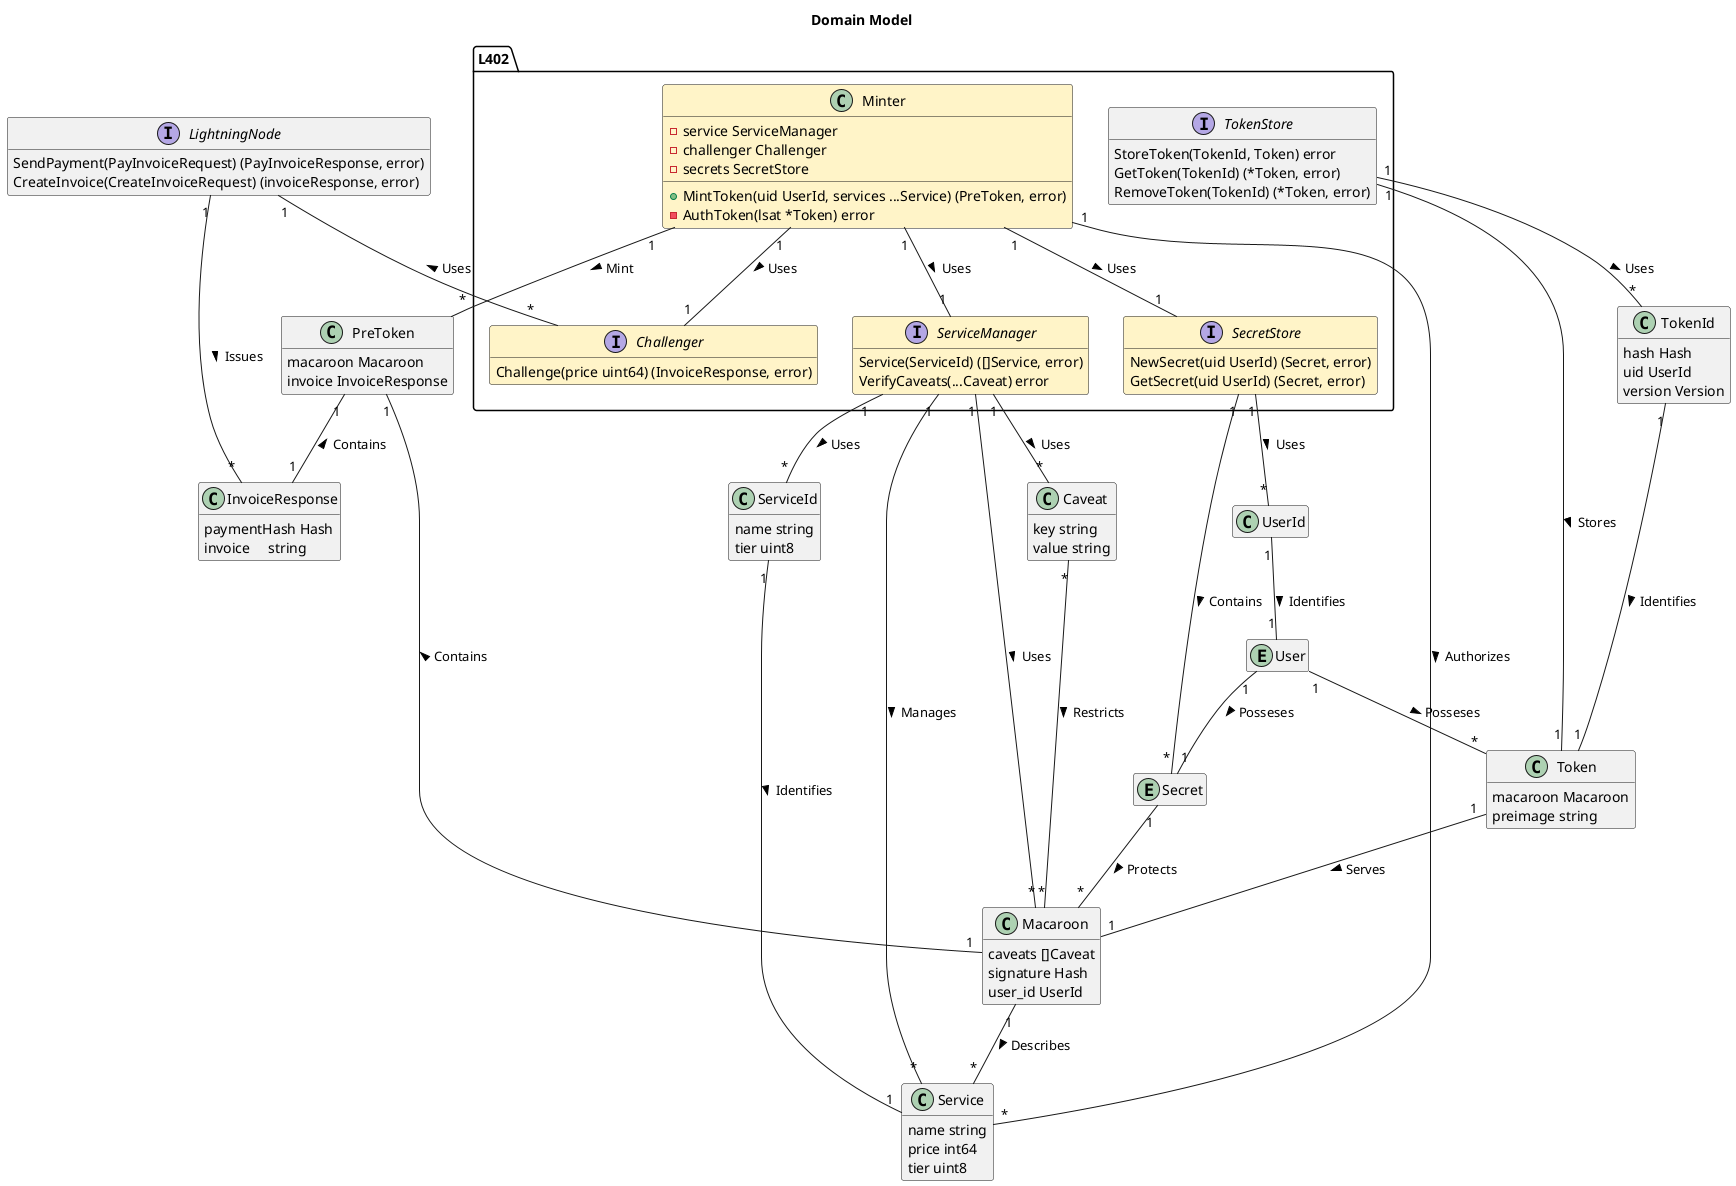 @startuml Domain Model
title Domain Model

skinparam class {
  BackgroundColor<<L402>> #FFF4C8
}

hide stereotype
hide empty members
  
class "UserId" as Uid

entity "Secret" as Sec

entity "User" as U

package L402 {
  interface "SecretStore" as SS <<L402>> {
	  NewSecret(uid UserId) (Secret, error)
	  GetSecret(uid UserId) (Secret, error)
  }
  
  interface "Challenger" as Ch <<L402>> {
	  Challenge(price uint64) (InvoiceResponse, error)
  }
  
  interface "ServiceManager" as SM <<L402>> {
    Service(ServiceId) ([]Service, error)
    VerifyCaveats(...Caveat) error
  }
  
  interface "TokenStore" as TS {
    StoreToken(TokenId, Token) error
    GetToken(TokenId) (*Token, error)
    RemoveToken(TokenId) (*Token, error)
  }
  
  class "Minter" as Mi <<L402>> {
    - service ServiceManager
    - challenger Challenger
    - secrets SecretStore
  }
  
  Mi : + MintToken(uid UserId, services ...Service) (PreToken, error)
  Mi : - AuthToken(lsat *Token) error
}


interface "LightningNode" as LN {
  SendPayment(PayInvoiceRequest) (PayInvoiceResponse, error)
  CreateInvoice(CreateInvoiceRequest) (invoiceResponse, error)
}
  
class "Token" as Token {
  macaroon Macaroon
  preimage string
}
    
class "PreToken" as pToken {
  macaroon Macaroon
  invoice InvoiceResponse
}
  
    
class "Macaroon" as Mac {
  caveats []Caveat
  signature Hash
  user_id UserId
}
  
class "TokenId" as Tid {
  hash Hash
  uid UserId
  version Version
}
  
class "Caveat" as Ca {
  key string
  value string
}

class "ServiceId" as SerId {
  name string
  tier uint8
}
  
class "Service" as Ser {
  name string
  price int64
  tier uint8
}

class "InvoiceResponse" as PR {
	paymentHash Hash
	invoice     string
}

Token "1" -- "1" Mac : > Serves
pToken "1" -- "1" Mac : < Contains
pToken "1" -- "1" PR : < Contains

Tid "1" -- "1" Token : > Identifies 
Mac "1" -- "*" Ser : > Describes
Ca "*" -- "*" Mac : > Restricts

Mi "1" -- "*" Ser : > Authorizes
Mi "1" -- "*" pToken : > Mint
Mi "1" -- "1" Ch : > Uses
Mi "1" -- "1" SS : > Uses
Mi "1" -- "1" SM : > Uses

SS "1" -- "*" Sec : > Contains
SS "1" -- "*" Uid : > Uses
Sec "1" -- "*" Mac : > Protects

Uid "1" -- "1" U : > Identifies
U "1" -- "1" Sec : > Posseses
U "1" -- "*" Token : > Posseses

TS "1" -- "*" Tid : > Uses
TS "1" -- "1" Token : > Stores

SM "1" -- "*" SerId : > Uses
SM "1" -- "*" Ser : > Manages
SM "1" -- "*" Mac : > Uses
SM "1" -- "*" Ca : > Uses
SerId "1" -- "1" Ser : > Identifies

LN "1" -- "*" Ch : < Uses
LN "1" -- "*" PR : > Issues


@enduml